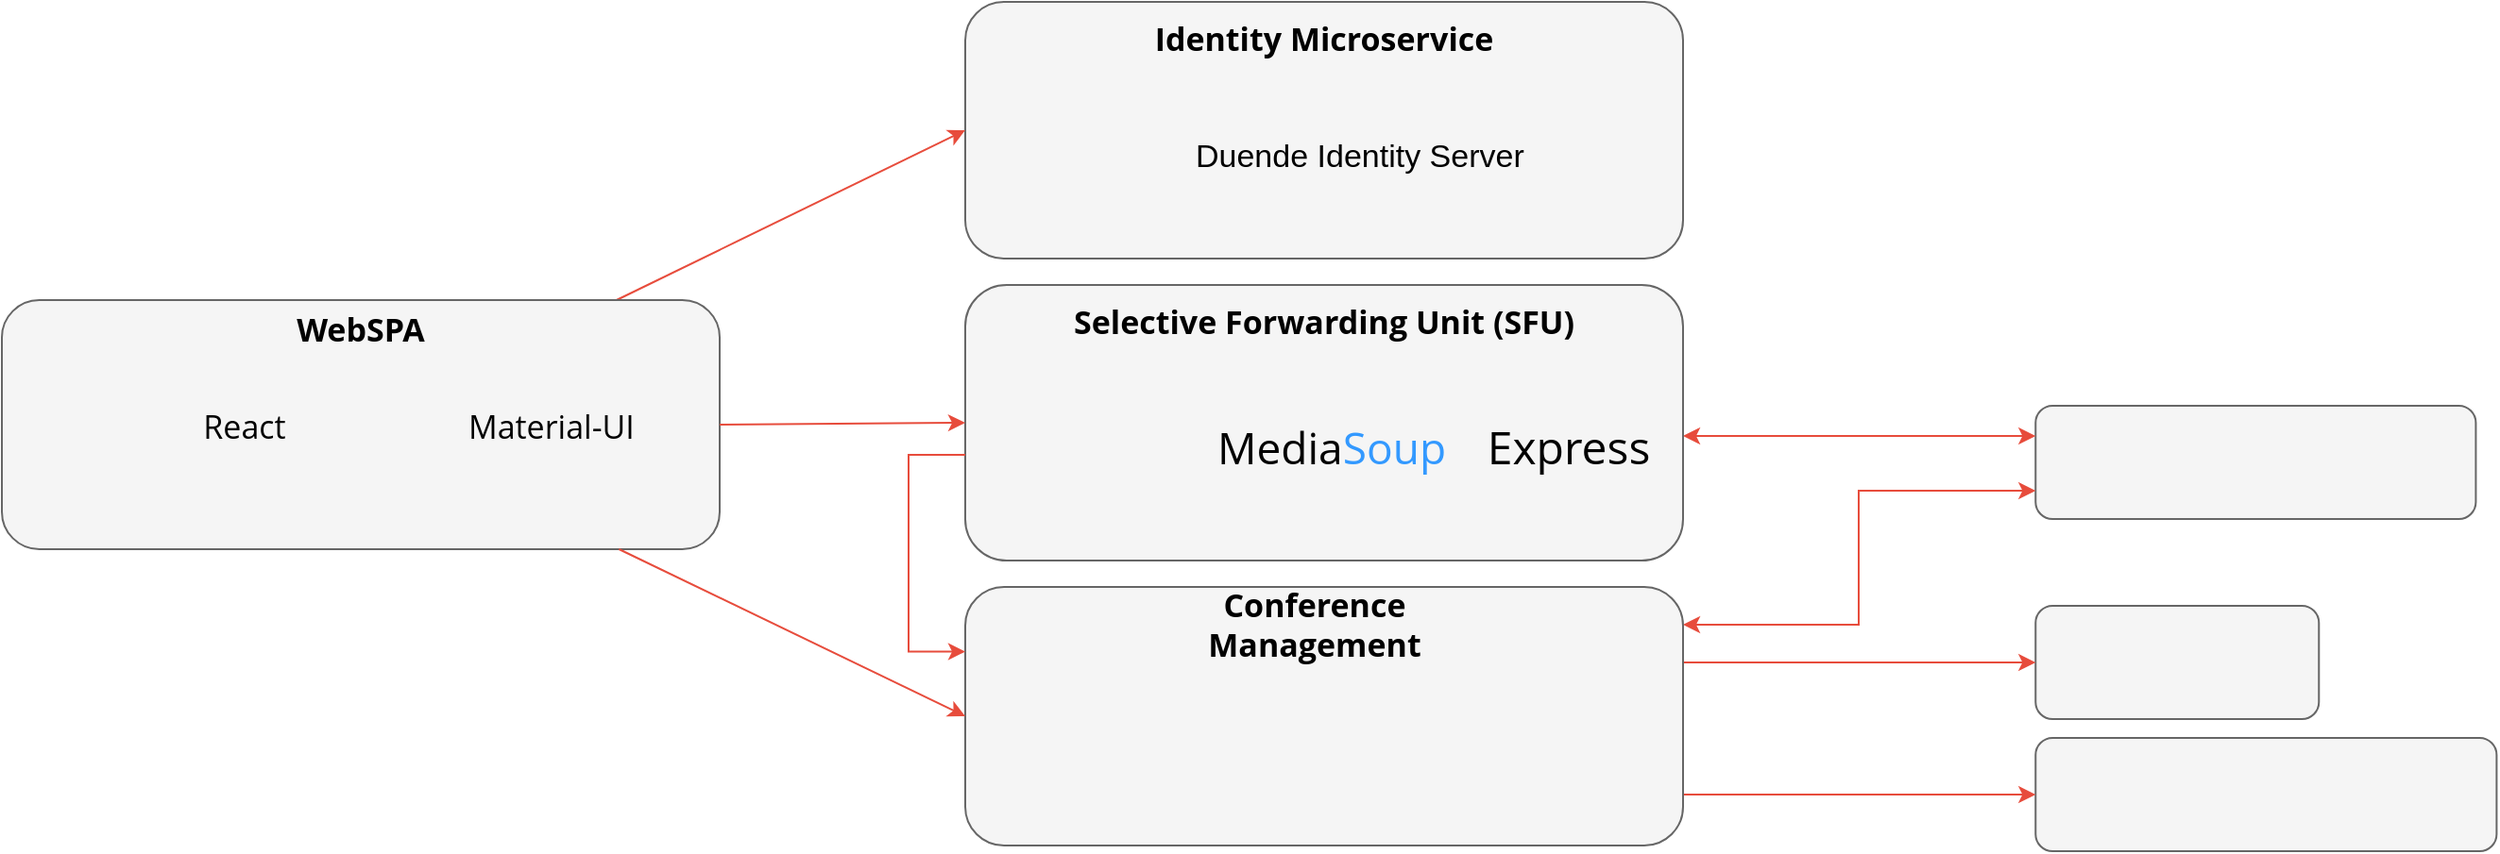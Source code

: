 <mxfile version="14.6.9" type="device"><diagram id="m0XEXdAxpmIizXTR55KM" name="Page-1"><mxGraphModel dx="1550" dy="835" grid="1" gridSize="10" guides="1" tooltips="1" connect="1" arrows="1" fold="1" page="1" pageScale="1" pageWidth="2400" pageHeight="1200" math="0" shadow="0"><root><mxCell id="0"/><mxCell id="1" parent="0"/><mxCell id="lq7bPwFQq-vw7LrdkbXz-33" value="" style="rounded=1;whiteSpace=wrap;html=1;fontSize=14;align=center;container=1;fillColor=#f5f5f5;strokeColor=#666666;fontColor=#333333;" parent="1" vertex="1"><mxGeometry x="1576.64" y="560" width="244.07" height="60" as="geometry"/></mxCell><mxCell id="lq7bPwFQq-vw7LrdkbXz-25" value="" style="shape=image;verticalLabelPosition=bottom;labelBackgroundColor=#ffffff;verticalAlign=top;aspect=fixed;imageAspect=0;image=https://upload.wikimedia.org/wikipedia/commons/thumb/9/93/MongoDB_Logo.svg/1280px-MongoDB_Logo.svg.png;" parent="lq7bPwFQq-vw7LrdkbXz-33" vertex="1"><mxGeometry x="38.46" y="7.5" width="167.15" height="45" as="geometry"/></mxCell><mxCell id="lq7bPwFQq-vw7LrdkbXz-32" value="" style="rounded=1;whiteSpace=wrap;html=1;fontSize=14;align=center;container=1;fillColor=#f5f5f5;strokeColor=#666666;fontColor=#333333;" parent="1" vertex="1"><mxGeometry x="1576.64" y="490" width="150" height="60" as="geometry"/></mxCell><mxCell id="lq7bPwFQq-vw7LrdkbXz-23" value="" style="shape=image;verticalLabelPosition=bottom;labelBackgroundColor=#ffffff;verticalAlign=top;aspect=fixed;imageAspect=0;image=https://upload.wikimedia.org/wikipedia/commons/6/6b/Redis_Logo.svg;" parent="lq7bPwFQq-vw7LrdkbXz-32" vertex="1"><mxGeometry x="30.09" y="15" width="89.81" height="30" as="geometry"/></mxCell><mxCell id="lq7bPwFQq-vw7LrdkbXz-31" value="" style="rounded=1;whiteSpace=wrap;html=1;fontSize=14;align=center;container=1;fillColor=#f5f5f5;strokeColor=#666666;fontColor=#333333;" parent="1" vertex="1"><mxGeometry x="1576.64" y="384" width="233.07" height="60" as="geometry"><mxRectangle x="1576.64" y="384" width="50" height="40" as="alternateBounds"/></mxGeometry></mxCell><mxCell id="lq7bPwFQq-vw7LrdkbXz-27" value="" style="shape=image;verticalLabelPosition=bottom;labelBackgroundColor=#ffffff;verticalAlign=top;aspect=fixed;imageAspect=0;image=https://upload.wikimedia.org/wikipedia/commons/thumb/7/71/RabbitMQ_logo.svg/1200px-RabbitMQ_logo.svg.png;" parent="lq7bPwFQq-vw7LrdkbXz-31" vertex="1"><mxGeometry x="33.51" y="17.07" width="166.04" height="25.86" as="geometry"/></mxCell><mxCell id="lq7bPwFQq-vw7LrdkbXz-4" value="" style="rounded=1;whiteSpace=wrap;html=1;container=1;fillColor=#f5f5f5;strokeColor=#666666;fontColor=#333333;" parent="1" vertex="1"><mxGeometry x="1010" y="170" width="380" height="136" as="geometry"/></mxCell><mxCell id="lq7bPwFQq-vw7LrdkbXz-6" value="Duende Identity Server" style="shape=image;verticalLabelPosition=middle;labelBackgroundColor=none;verticalAlign=middle;aspect=fixed;imageAspect=0;image=https://avatars.githubusercontent.com/u/67868775?s=200&amp;v=4;labelPosition=right;align=left;fontSize=17;" parent="lq7bPwFQq-vw7LrdkbXz-4" vertex="1"><mxGeometry x="80.0" y="60" width="40" height="40" as="geometry"/></mxCell><mxCell id="lq7bPwFQq-vw7LrdkbXz-5" value="&lt;font style=&quot;font-size: 17px&quot;&gt;&lt;b&gt;Identity Microservice&lt;/b&gt;&lt;/font&gt;" style="text;html=1;strokeColor=none;fillColor=none;align=center;verticalAlign=middle;whiteSpace=wrap;rounded=0;fontFamily=Open Sans;fontSource=https%3A%2F%2Ffonts.googleapis.com%2Fcss%3Ffamily%3DOpen%2BSans;" parent="lq7bPwFQq-vw7LrdkbXz-4" vertex="1"><mxGeometry x="85.0" y="10" width="210" height="20" as="geometry"/></mxCell><mxCell id="lq7bPwFQq-vw7LrdkbXz-29" style="edgeStyle=orthogonalEdgeStyle;rounded=0;orthogonalLoop=1;jettySize=auto;html=1;fontSize=14;strokeColor=#e74c3c;startArrow=classic;startFill=1;" parent="1" source="lq7bPwFQq-vw7LrdkbXz-8" target="lq7bPwFQq-vw7LrdkbXz-31" edge="1"><mxGeometry relative="1" as="geometry"><mxPoint x="1560" y="425" as="targetPoint"/><Array as="points"><mxPoint x="1490" y="400"/><mxPoint x="1490" y="400"/></Array></mxGeometry></mxCell><mxCell id="lq7bPwFQq-vw7LrdkbXz-8" value="" style="rounded=1;whiteSpace=wrap;html=1;container=1;fillColor=#f5f5f5;strokeColor=#666666;fontColor=#333333;" parent="1" vertex="1"><mxGeometry x="1009.995" y="320" width="380" height="146" as="geometry"/></mxCell><mxCell id="lq7bPwFQq-vw7LrdkbXz-14" value="" style="shape=image;verticalLabelPosition=bottom;labelBackgroundColor=#ffffff;verticalAlign=top;aspect=fixed;imageAspect=0;image=https://upload.wikimedia.org/wikipedia/commons/thumb/d/d9/Node.js_logo.svg/1280px-Node.js_logo.svg.png;" parent="lq7bPwFQq-vw7LrdkbXz-8" vertex="1"><mxGeometry x="29.005" y="69.003" width="81.76" height="50" as="geometry"/></mxCell><mxCell id="lq7bPwFQq-vw7LrdkbXz-15" value="&lt;font data-font-src=&quot;https://fonts.googleapis.com/css?family=Open+Sans&quot; style=&quot;font-size: 24px&quot; face=&quot;Open Sans&quot;&gt;Express&lt;/font&gt;" style="text;html=1;strokeColor=none;fillColor=none;align=center;verticalAlign=middle;whiteSpace=wrap;rounded=0;fontSize=26;" parent="lq7bPwFQq-vw7LrdkbXz-8" vertex="1"><mxGeometry x="290.01" y="72.67" width="58.915" height="26.667" as="geometry"/></mxCell><mxCell id="lq7bPwFQq-vw7LrdkbXz-9" value="&lt;b&gt;&lt;font style=&quot;font-size: 17px&quot;&gt;Selective Forwarding Unit (SFU)&lt;/font&gt;&lt;/b&gt;" style="text;html=1;strokeColor=none;fillColor=none;align=center;verticalAlign=middle;whiteSpace=wrap;rounded=0;fontFamily=Open Sans;fontSource=https%3A%2F%2Ffonts.googleapis.com%2Fcss%3Ffamily%3DOpen%2BSans;" parent="lq7bPwFQq-vw7LrdkbXz-8" vertex="1"><mxGeometry x="30.005" y="10" width="320" height="20" as="geometry"/></mxCell><mxCell id="lq7bPwFQq-vw7LrdkbXz-57" value="&lt;font style=&quot;font-size: 23px&quot; color=&quot;#000000&quot;&gt;Media&lt;/font&gt;&lt;font style=&quot;font-size: 23px&quot; color=&quot;#3399FF&quot;&gt;Soup&lt;/font&gt;" style="text;html=1;strokeColor=none;fillColor=none;align=center;verticalAlign=middle;whiteSpace=wrap;rounded=0;labelBackgroundColor=none;fontFamily=Open Sans;fontSource=https%3A%2F%2Ffonts.googleapis.com%2Fcss%3Ffamily%3DOpen%2BSans;fontSize=17;fontColor=#FF9933;" parent="lq7bPwFQq-vw7LrdkbXz-8" vertex="1"><mxGeometry x="174.01" y="79.757" width="40" height="12.5" as="geometry"/></mxCell><mxCell id="lq7bPwFQq-vw7LrdkbXz-43" style="edgeStyle=orthogonalEdgeStyle;rounded=0;orthogonalLoop=1;jettySize=auto;html=1;entryX=0;entryY=0.75;entryDx=0;entryDy=0;fontFamily=Open Sans;fontSource=https%3A%2F%2Ffonts.googleapis.com%2Fcss%3Ffamily%3DOpen%2BSans;fontSize=17;strokeColor=#e74c3c;noJump=0;startArrow=classic;startFill=1;" parent="1" source="lq7bPwFQq-vw7LrdkbXz-20" target="lq7bPwFQq-vw7LrdkbXz-31" edge="1"><mxGeometry relative="1" as="geometry"><Array as="points"><mxPoint x="1483" y="500"/><mxPoint x="1483" y="429"/></Array></mxGeometry></mxCell><mxCell id="lq7bPwFQq-vw7LrdkbXz-45" style="edgeStyle=orthogonalEdgeStyle;rounded=0;orthogonalLoop=1;jettySize=auto;html=1;entryX=0;entryY=0.5;entryDx=0;entryDy=0;fontFamily=Open Sans;fontSource=https%3A%2F%2Ffonts.googleapis.com%2Fcss%3Ffamily%3DOpen%2BSans;fontSize=17;strokeColor=#e74c3c;" parent="1" source="lq7bPwFQq-vw7LrdkbXz-20" target="lq7bPwFQq-vw7LrdkbXz-33" edge="1"><mxGeometry relative="1" as="geometry"><Array as="points"><mxPoint x="1510" y="590"/><mxPoint x="1510" y="590"/></Array></mxGeometry></mxCell><mxCell id="lq7bPwFQq-vw7LrdkbXz-46" style="edgeStyle=orthogonalEdgeStyle;rounded=0;orthogonalLoop=1;jettySize=auto;html=1;entryX=0;entryY=0.5;entryDx=0;entryDy=0;fontFamily=Open Sans;fontSource=https%3A%2F%2Ffonts.googleapis.com%2Fcss%3Ffamily%3DOpen%2BSans;fontSize=17;strokeColor=#e74c3c;" parent="1" source="lq7bPwFQq-vw7LrdkbXz-20" target="lq7bPwFQq-vw7LrdkbXz-32" edge="1"><mxGeometry relative="1" as="geometry"><Array as="points"><mxPoint x="1490" y="520"/><mxPoint x="1490" y="520"/></Array></mxGeometry></mxCell><mxCell id="lq7bPwFQq-vw7LrdkbXz-20" value="" style="rounded=1;whiteSpace=wrap;html=1;container=1;fillColor=#f5f5f5;strokeColor=#666666;fontColor=#333333;" parent="1" vertex="1"><mxGeometry x="1010" y="480" width="380" height="137" as="geometry"/></mxCell><mxCell id="lq7bPwFQq-vw7LrdkbXz-21" value="&lt;b&gt;&lt;font style=&quot;font-size: 17px&quot;&gt;Conference Management&lt;/font&gt;&lt;/b&gt;" style="text;html=1;strokeColor=none;fillColor=none;align=center;verticalAlign=middle;whiteSpace=wrap;rounded=0;fontFamily=Open Sans;fontSource=https%3A%2F%2Ffonts.googleapis.com%2Fcss%3Ffamily%3DOpen%2BSans;" parent="lq7bPwFQq-vw7LrdkbXz-20" vertex="1"><mxGeometry x="80.39" y="10" width="210" height="20" as="geometry"/></mxCell><mxCell id="lq7bPwFQq-vw7LrdkbXz-22" value="" style="shape=image;verticalLabelPosition=bottom;labelBackgroundColor=#ffffff;verticalAlign=top;aspect=fixed;imageAspect=0;image=https://www.exentials.net/wp-content/uploads/2019/09/ASP-NET-Core-Logo-1.png;" parent="lq7bPwFQq-vw7LrdkbXz-20" vertex="1"><mxGeometry x="115" y="60" width="150.72" height="40" as="geometry"/></mxCell><mxCell id="lq7bPwFQq-vw7LrdkbXz-48" style="orthogonalLoop=1;jettySize=auto;html=1;entryX=0;entryY=0.5;entryDx=0;entryDy=0;fontFamily=Open Sans;fontSource=https%3A%2F%2Ffonts.googleapis.com%2Fcss%3Ffamily%3DOpen%2BSans;fontSize=17;rounded=1;strokeColor=#e74c3c;" parent="1" source="lq7bPwFQq-vw7LrdkbXz-36" target="lq7bPwFQq-vw7LrdkbXz-4" edge="1"><mxGeometry relative="1" as="geometry"/></mxCell><mxCell id="lq7bPwFQq-vw7LrdkbXz-36" value="" style="rounded=1;whiteSpace=wrap;html=1;container=1;fillColor=#f5f5f5;strokeColor=#666666;fontColor=#333333;" parent="1" vertex="1"><mxGeometry x="500" y="328" width="380" height="132" as="geometry"><mxRectangle x="540" y="348" width="50" height="40" as="alternateBounds"/></mxGeometry></mxCell><mxCell id="lq7bPwFQq-vw7LrdkbXz-39" value="React" style="shape=image;verticalLabelPosition=middle;labelBackgroundColor=none;verticalAlign=middle;aspect=fixed;imageAspect=0;image=https://upload.wikimedia.org/wikipedia/commons/thumb/a/a7/React-icon.svg/1280px-React-icon.svg.png;labelPosition=right;align=left;fontFamily=Open Sans;fontSource=https%3A%2F%2Ffonts.googleapis.com%2Fcss%3Ffamily%3DOpen%2BSans;fontSize=17;" parent="lq7bPwFQq-vw7LrdkbXz-36" vertex="1"><mxGeometry x="40" y="43.154" width="64.67" height="45.77" as="geometry"/></mxCell><mxCell id="lq7bPwFQq-vw7LrdkbXz-40" value="Material-UI" style="shape=image;verticalLabelPosition=middle;labelBackgroundColor=none;verticalAlign=middle;aspect=fixed;imageAspect=0;image=https://material-ui.com/static/logo.png;fontFamily=Open Sans;fontSource=https%3A%2F%2Ffonts.googleapis.com%2Fcss%3Ffamily%3DOpen%2BSans;fontSize=17;labelPosition=right;align=left;" parent="lq7bPwFQq-vw7LrdkbXz-36" vertex="1"><mxGeometry x="200" y="43.539" width="45" height="45" as="geometry"/></mxCell><mxCell id="lq7bPwFQq-vw7LrdkbXz-37" value="&lt;font style=&quot;font-size: 17px&quot;&gt;&lt;b&gt;WebSPA&lt;/b&gt;&lt;/font&gt;" style="text;html=1;strokeColor=none;fillColor=none;align=center;verticalAlign=middle;whiteSpace=wrap;rounded=0;fontFamily=Open Sans;fontSource=https%3A%2F%2Ffonts.googleapis.com%2Fcss%3Ffamily%3DOpen%2BSans;" parent="lq7bPwFQq-vw7LrdkbXz-36" vertex="1"><mxGeometry x="85" y="6.092" width="210" height="20.308" as="geometry"/></mxCell><mxCell id="lq7bPwFQq-vw7LrdkbXz-49" style="orthogonalLoop=1;jettySize=auto;html=1;entryX=0;entryY=0.5;entryDx=0;entryDy=0;fontFamily=Open Sans;fontSource=https%3A%2F%2Ffonts.googleapis.com%2Fcss%3Ffamily%3DOpen%2BSans;fontSize=17;rounded=1;exitX=1;exitY=0.5;exitDx=0;exitDy=0;strokeColor=#e74c3c;" parent="1" source="lq7bPwFQq-vw7LrdkbXz-36" target="lq7bPwFQq-vw7LrdkbXz-8" edge="1"><mxGeometry relative="1" as="geometry"><mxPoint x="835.385" y="338" as="sourcePoint"/><mxPoint x="1020" y="248" as="targetPoint"/></mxGeometry></mxCell><mxCell id="lq7bPwFQq-vw7LrdkbXz-50" style="orthogonalLoop=1;jettySize=auto;html=1;entryX=0;entryY=0.5;entryDx=0;entryDy=0;fontFamily=Open Sans;fontSource=https%3A%2F%2Ffonts.googleapis.com%2Fcss%3Ffamily%3DOpen%2BSans;fontSize=17;rounded=1;strokeColor=#e74c3c;" parent="1" source="lq7bPwFQq-vw7LrdkbXz-36" target="lq7bPwFQq-vw7LrdkbXz-20" edge="1"><mxGeometry relative="1" as="geometry"><mxPoint x="890" y="404" as="sourcePoint"/><mxPoint x="1019.995" y="403" as="targetPoint"/></mxGeometry></mxCell><mxCell id="G80IiHr3hNVqK-nOE1_U-2" style="edgeStyle=orthogonalEdgeStyle;rounded=0;orthogonalLoop=1;jettySize=auto;html=1;startArrow=none;startFill=0;entryX=0;entryY=0.25;entryDx=0;entryDy=0;strokeColor=#E74C3C;" edge="1" parent="1" source="lq7bPwFQq-vw7LrdkbXz-8" target="lq7bPwFQq-vw7LrdkbXz-20"><mxGeometry relative="1" as="geometry"><mxPoint x="960" y="500" as="targetPoint"/><Array as="points"><mxPoint x="980" y="410"/><mxPoint x="980" y="514"/></Array></mxGeometry></mxCell></root></mxGraphModel></diagram></mxfile>